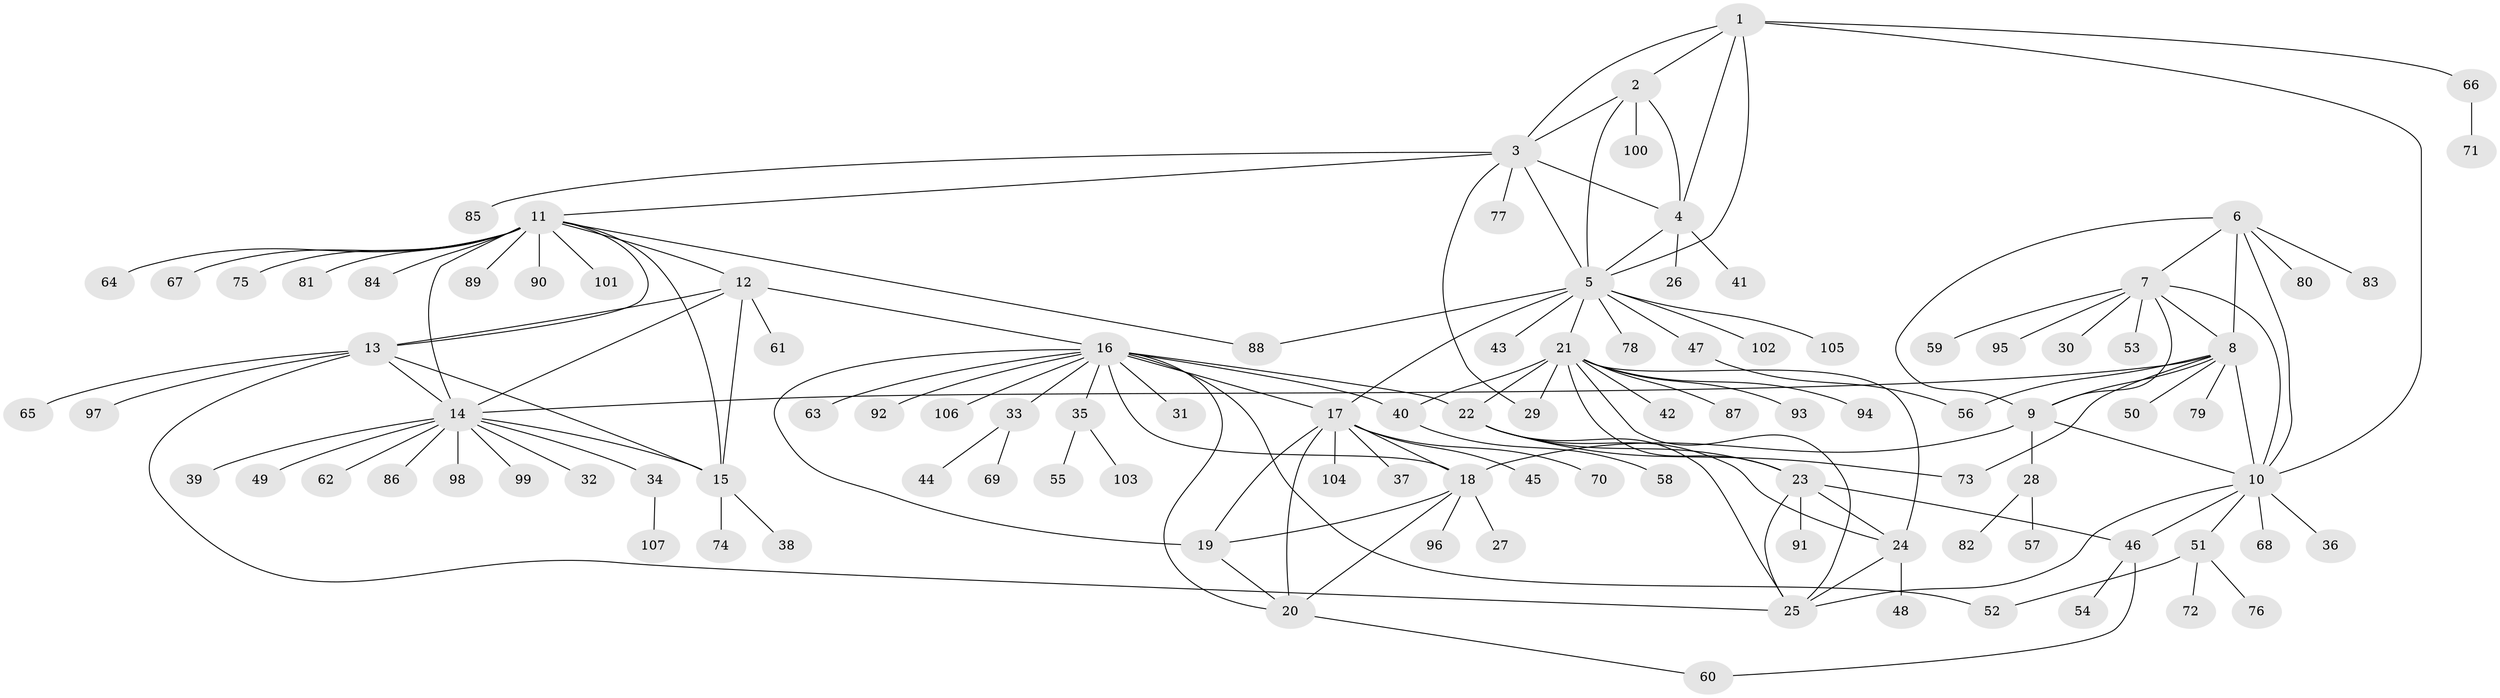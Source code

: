 // coarse degree distribution, {9: 0.011764705882352941, 4: 0.07058823529411765, 10: 0.011764705882352941, 13: 0.011764705882352941, 8: 0.023529411764705882, 5: 0.023529411764705882, 15: 0.011764705882352941, 6: 0.023529411764705882, 11: 0.011764705882352941, 17: 0.011764705882352941, 3: 0.03529411764705882, 2: 0.09411764705882353, 1: 0.6588235294117647}
// Generated by graph-tools (version 1.1) at 2025/42/03/06/25 10:42:12]
// undirected, 107 vertices, 150 edges
graph export_dot {
graph [start="1"]
  node [color=gray90,style=filled];
  1;
  2;
  3;
  4;
  5;
  6;
  7;
  8;
  9;
  10;
  11;
  12;
  13;
  14;
  15;
  16;
  17;
  18;
  19;
  20;
  21;
  22;
  23;
  24;
  25;
  26;
  27;
  28;
  29;
  30;
  31;
  32;
  33;
  34;
  35;
  36;
  37;
  38;
  39;
  40;
  41;
  42;
  43;
  44;
  45;
  46;
  47;
  48;
  49;
  50;
  51;
  52;
  53;
  54;
  55;
  56;
  57;
  58;
  59;
  60;
  61;
  62;
  63;
  64;
  65;
  66;
  67;
  68;
  69;
  70;
  71;
  72;
  73;
  74;
  75;
  76;
  77;
  78;
  79;
  80;
  81;
  82;
  83;
  84;
  85;
  86;
  87;
  88;
  89;
  90;
  91;
  92;
  93;
  94;
  95;
  96;
  97;
  98;
  99;
  100;
  101;
  102;
  103;
  104;
  105;
  106;
  107;
  1 -- 2;
  1 -- 3;
  1 -- 4;
  1 -- 5;
  1 -- 10;
  1 -- 66;
  2 -- 3;
  2 -- 4;
  2 -- 5;
  2 -- 100;
  3 -- 4;
  3 -- 5;
  3 -- 11;
  3 -- 29;
  3 -- 77;
  3 -- 85;
  4 -- 5;
  4 -- 26;
  4 -- 41;
  5 -- 17;
  5 -- 21;
  5 -- 43;
  5 -- 47;
  5 -- 78;
  5 -- 88;
  5 -- 102;
  5 -- 105;
  6 -- 7;
  6 -- 8;
  6 -- 9;
  6 -- 10;
  6 -- 80;
  6 -- 83;
  7 -- 8;
  7 -- 9;
  7 -- 10;
  7 -- 30;
  7 -- 53;
  7 -- 59;
  7 -- 95;
  8 -- 9;
  8 -- 10;
  8 -- 14;
  8 -- 50;
  8 -- 56;
  8 -- 73;
  8 -- 79;
  9 -- 10;
  9 -- 18;
  9 -- 28;
  10 -- 25;
  10 -- 36;
  10 -- 46;
  10 -- 51;
  10 -- 68;
  11 -- 12;
  11 -- 13;
  11 -- 14;
  11 -- 15;
  11 -- 64;
  11 -- 67;
  11 -- 75;
  11 -- 81;
  11 -- 84;
  11 -- 88;
  11 -- 89;
  11 -- 90;
  11 -- 101;
  12 -- 13;
  12 -- 14;
  12 -- 15;
  12 -- 16;
  12 -- 61;
  13 -- 14;
  13 -- 15;
  13 -- 25;
  13 -- 65;
  13 -- 97;
  14 -- 15;
  14 -- 32;
  14 -- 34;
  14 -- 39;
  14 -- 49;
  14 -- 62;
  14 -- 86;
  14 -- 98;
  14 -- 99;
  15 -- 38;
  15 -- 74;
  16 -- 17;
  16 -- 18;
  16 -- 19;
  16 -- 20;
  16 -- 22;
  16 -- 31;
  16 -- 33;
  16 -- 35;
  16 -- 40;
  16 -- 52;
  16 -- 63;
  16 -- 92;
  16 -- 106;
  17 -- 18;
  17 -- 19;
  17 -- 20;
  17 -- 37;
  17 -- 45;
  17 -- 70;
  17 -- 104;
  18 -- 19;
  18 -- 20;
  18 -- 27;
  18 -- 96;
  19 -- 20;
  20 -- 60;
  21 -- 22;
  21 -- 23;
  21 -- 24;
  21 -- 25;
  21 -- 29;
  21 -- 40;
  21 -- 42;
  21 -- 87;
  21 -- 93;
  21 -- 94;
  22 -- 23;
  22 -- 24;
  22 -- 25;
  22 -- 73;
  23 -- 24;
  23 -- 25;
  23 -- 46;
  23 -- 91;
  24 -- 25;
  24 -- 48;
  28 -- 57;
  28 -- 82;
  33 -- 44;
  33 -- 69;
  34 -- 107;
  35 -- 55;
  35 -- 103;
  40 -- 58;
  46 -- 54;
  46 -- 60;
  47 -- 56;
  51 -- 52;
  51 -- 72;
  51 -- 76;
  66 -- 71;
}
